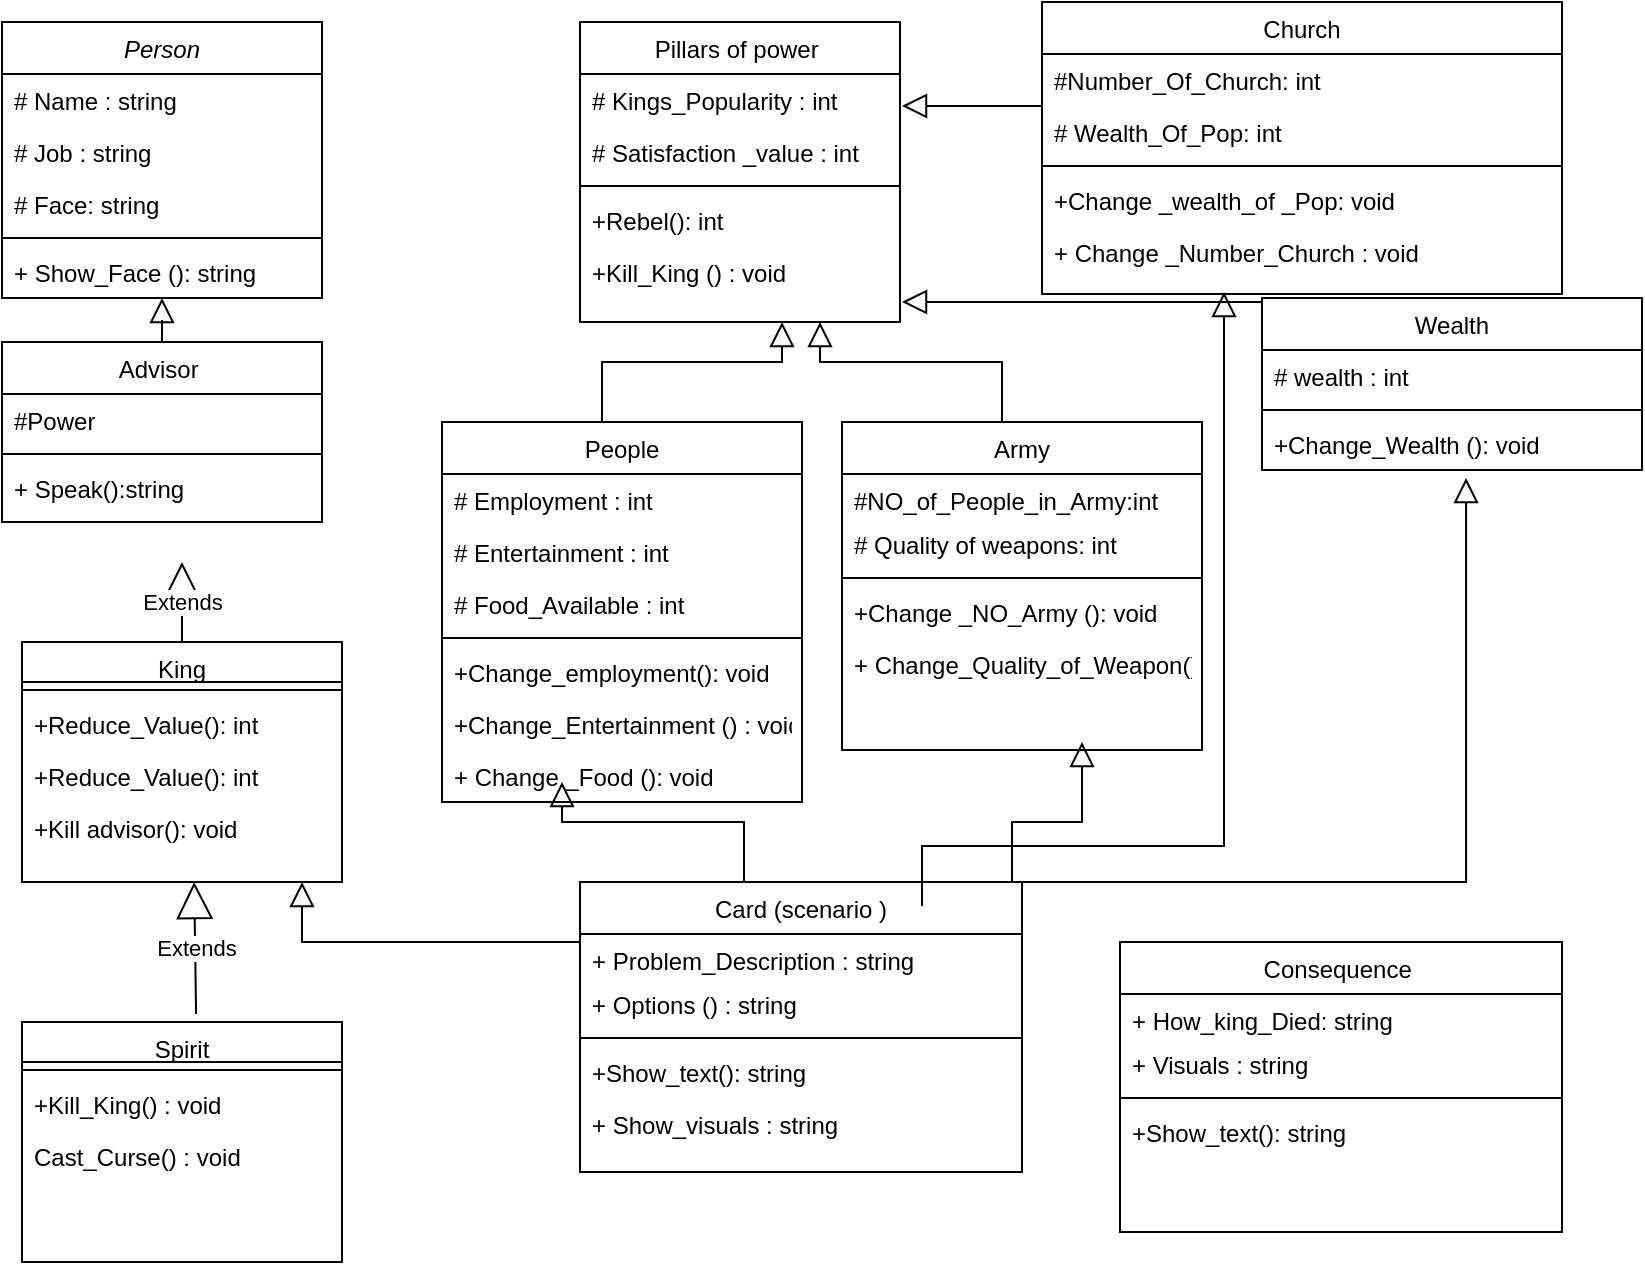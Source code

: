 <mxfile version="20.2.7" type="github"><diagram id="C5RBs43oDa-KdzZeNtuy" name="Page-1"><mxGraphModel dx="1065" dy="800" grid="1" gridSize="10" guides="1" tooltips="1" connect="1" arrows="1" fold="1" page="1" pageScale="1" pageWidth="827" pageHeight="1169" math="0" shadow="0"><root><mxCell id="WIyWlLk6GJQsqaUBKTNV-0"/><mxCell id="WIyWlLk6GJQsqaUBKTNV-1" parent="WIyWlLk6GJQsqaUBKTNV-0"/><mxCell id="zkfFHV4jXpPFQw0GAbJ--0" value="Person" style="swimlane;fontStyle=2;align=center;verticalAlign=top;childLayout=stackLayout;horizontal=1;startSize=26;horizontalStack=0;resizeParent=1;resizeLast=0;collapsible=1;marginBottom=0;rounded=0;shadow=0;strokeWidth=1;" parent="WIyWlLk6GJQsqaUBKTNV-1" vertex="1"><mxGeometry y="10" width="160" height="138" as="geometry"><mxRectangle x="220" y="120" width="160" height="26" as="alternateBounds"/></mxGeometry></mxCell><mxCell id="zkfFHV4jXpPFQw0GAbJ--1" value="# Name : string" style="text;align=left;verticalAlign=top;spacingLeft=4;spacingRight=4;overflow=hidden;rotatable=0;points=[[0,0.5],[1,0.5]];portConstraint=eastwest;" parent="zkfFHV4jXpPFQw0GAbJ--0" vertex="1"><mxGeometry y="26" width="160" height="26" as="geometry"/></mxCell><mxCell id="0gX9VI83qNNXE-XUlRoy-7" value="# Job : string" style="text;align=left;verticalAlign=top;spacingLeft=4;spacingRight=4;overflow=hidden;rotatable=0;points=[[0,0.5],[1,0.5]];portConstraint=eastwest;" vertex="1" parent="zkfFHV4jXpPFQw0GAbJ--0"><mxGeometry y="52" width="160" height="26" as="geometry"/></mxCell><mxCell id="0gX9VI83qNNXE-XUlRoy-6" value="# Face: string" style="text;align=left;verticalAlign=top;spacingLeft=4;spacingRight=4;overflow=hidden;rotatable=0;points=[[0,0.5],[1,0.5]];portConstraint=eastwest;" vertex="1" parent="zkfFHV4jXpPFQw0GAbJ--0"><mxGeometry y="78" width="160" height="26" as="geometry"/></mxCell><mxCell id="zkfFHV4jXpPFQw0GAbJ--4" value="" style="line;html=1;strokeWidth=1;align=left;verticalAlign=middle;spacingTop=-1;spacingLeft=3;spacingRight=3;rotatable=0;labelPosition=right;points=[];portConstraint=eastwest;" parent="zkfFHV4jXpPFQw0GAbJ--0" vertex="1"><mxGeometry y="104" width="160" height="8" as="geometry"/></mxCell><mxCell id="0gX9VI83qNNXE-XUlRoy-8" value="+ Show_Face (): string" style="text;align=left;verticalAlign=top;spacingLeft=4;spacingRight=4;overflow=hidden;rotatable=0;points=[[0,0.5],[1,0.5]];portConstraint=eastwest;" vertex="1" parent="zkfFHV4jXpPFQw0GAbJ--0"><mxGeometry y="112" width="160" height="26" as="geometry"/></mxCell><mxCell id="zkfFHV4jXpPFQw0GAbJ--13" value="Advisor " style="swimlane;fontStyle=0;align=center;verticalAlign=top;childLayout=stackLayout;horizontal=1;startSize=26;horizontalStack=0;resizeParent=1;resizeLast=0;collapsible=1;marginBottom=0;rounded=0;shadow=0;strokeWidth=1;" parent="WIyWlLk6GJQsqaUBKTNV-1" vertex="1"><mxGeometry y="170" width="160" height="90" as="geometry"><mxRectangle x="340" y="380" width="170" height="26" as="alternateBounds"/></mxGeometry></mxCell><mxCell id="zkfFHV4jXpPFQw0GAbJ--14" value="#Power" style="text;align=left;verticalAlign=top;spacingLeft=4;spacingRight=4;overflow=hidden;rotatable=0;points=[[0,0.5],[1,0.5]];portConstraint=eastwest;" parent="zkfFHV4jXpPFQw0GAbJ--13" vertex="1"><mxGeometry y="26" width="160" height="26" as="geometry"/></mxCell><mxCell id="zkfFHV4jXpPFQw0GAbJ--15" value="" style="line;html=1;strokeWidth=1;align=left;verticalAlign=middle;spacingTop=-1;spacingLeft=3;spacingRight=3;rotatable=0;labelPosition=right;points=[];portConstraint=eastwest;" parent="zkfFHV4jXpPFQw0GAbJ--13" vertex="1"><mxGeometry y="52" width="160" height="8" as="geometry"/></mxCell><mxCell id="0gX9VI83qNNXE-XUlRoy-9" value="+ Speak():string" style="text;align=left;verticalAlign=top;spacingLeft=4;spacingRight=4;overflow=hidden;rotatable=0;points=[[0,0.5],[1,0.5]];portConstraint=eastwest;" vertex="1" parent="zkfFHV4jXpPFQw0GAbJ--13"><mxGeometry y="60" width="160" height="26" as="geometry"/></mxCell><mxCell id="zkfFHV4jXpPFQw0GAbJ--16" value="" style="endArrow=block;endSize=10;endFill=0;shadow=0;strokeWidth=1;rounded=0;edgeStyle=elbowEdgeStyle;elbow=vertical;" parent="WIyWlLk6GJQsqaUBKTNV-1" source="zkfFHV4jXpPFQw0GAbJ--13" target="zkfFHV4jXpPFQw0GAbJ--0" edge="1"><mxGeometry width="160" relative="1" as="geometry"><mxPoint x="-10" y="263" as="sourcePoint"/><mxPoint x="90" y="161" as="targetPoint"/></mxGeometry></mxCell><mxCell id="zkfFHV4jXpPFQw0GAbJ--17" value="Pillars of power " style="swimlane;fontStyle=0;align=center;verticalAlign=top;childLayout=stackLayout;horizontal=1;startSize=26;horizontalStack=0;resizeParent=1;resizeLast=0;collapsible=1;marginBottom=0;rounded=0;shadow=0;strokeWidth=1;" parent="WIyWlLk6GJQsqaUBKTNV-1" vertex="1"><mxGeometry x="289" y="10" width="160" height="150" as="geometry"><mxRectangle x="550" y="140" width="160" height="26" as="alternateBounds"/></mxGeometry></mxCell><mxCell id="zkfFHV4jXpPFQw0GAbJ--18" value="# Kings_Popularity : int" style="text;align=left;verticalAlign=top;spacingLeft=4;spacingRight=4;overflow=hidden;rotatable=0;points=[[0,0.5],[1,0.5]];portConstraint=eastwest;" parent="zkfFHV4jXpPFQw0GAbJ--17" vertex="1"><mxGeometry y="26" width="160" height="26" as="geometry"/></mxCell><mxCell id="0gX9VI83qNNXE-XUlRoy-62" value="" style="endArrow=block;endSize=10;endFill=0;shadow=0;strokeWidth=1;rounded=0;edgeStyle=elbowEdgeStyle;elbow=vertical;exitX=0;exitY=0.25;exitDx=0;exitDy=0;" edge="1" parent="zkfFHV4jXpPFQw0GAbJ--17"><mxGeometry width="160" relative="1" as="geometry"><mxPoint x="231" y="52" as="sourcePoint"/><mxPoint x="161" y="42" as="targetPoint"/><Array as="points"><mxPoint x="201" y="42"/><mxPoint x="252" y="52"/></Array></mxGeometry></mxCell><mxCell id="zkfFHV4jXpPFQw0GAbJ--19" value="# Satisfaction _value : int" style="text;align=left;verticalAlign=top;spacingLeft=4;spacingRight=4;overflow=hidden;rotatable=0;points=[[0,0.5],[1,0.5]];portConstraint=eastwest;rounded=0;shadow=0;html=0;" parent="zkfFHV4jXpPFQw0GAbJ--17" vertex="1"><mxGeometry y="52" width="160" height="26" as="geometry"/></mxCell><mxCell id="zkfFHV4jXpPFQw0GAbJ--23" value="" style="line;html=1;strokeWidth=1;align=left;verticalAlign=middle;spacingTop=-1;spacingLeft=3;spacingRight=3;rotatable=0;labelPosition=right;points=[];portConstraint=eastwest;" parent="zkfFHV4jXpPFQw0GAbJ--17" vertex="1"><mxGeometry y="78" width="160" height="8" as="geometry"/></mxCell><mxCell id="zkfFHV4jXpPFQw0GAbJ--24" value="+Rebel(): int" style="text;align=left;verticalAlign=top;spacingLeft=4;spacingRight=4;overflow=hidden;rotatable=0;points=[[0,0.5],[1,0.5]];portConstraint=eastwest;" parent="zkfFHV4jXpPFQw0GAbJ--17" vertex="1"><mxGeometry y="86" width="160" height="26" as="geometry"/></mxCell><mxCell id="zkfFHV4jXpPFQw0GAbJ--25" value="+Kill_King () : void " style="text;align=left;verticalAlign=top;spacingLeft=4;spacingRight=4;overflow=hidden;rotatable=0;points=[[0,0.5],[1,0.5]];portConstraint=eastwest;" parent="zkfFHV4jXpPFQw0GAbJ--17" vertex="1"><mxGeometry y="112" width="160" height="26" as="geometry"/></mxCell><mxCell id="0gX9VI83qNNXE-XUlRoy-3" value="King" style="swimlane;fontStyle=0;align=center;verticalAlign=top;childLayout=stackLayout;horizontal=1;startSize=20;horizontalStack=0;resizeParent=1;resizeLast=0;collapsible=1;marginBottom=0;rounded=0;shadow=0;strokeWidth=1;" vertex="1" parent="WIyWlLk6GJQsqaUBKTNV-1"><mxGeometry x="10" y="320" width="160" height="120" as="geometry"><mxRectangle x="340" y="380" width="170" height="26" as="alternateBounds"/></mxGeometry></mxCell><mxCell id="0gX9VI83qNNXE-XUlRoy-5" value="" style="line;html=1;strokeWidth=1;align=left;verticalAlign=middle;spacingTop=-1;spacingLeft=3;spacingRight=3;rotatable=0;labelPosition=right;points=[];portConstraint=eastwest;" vertex="1" parent="0gX9VI83qNNXE-XUlRoy-3"><mxGeometry y="20" width="160" height="8" as="geometry"/></mxCell><mxCell id="0gX9VI83qNNXE-XUlRoy-4" value="+Reduce_Value(): int" style="text;align=left;verticalAlign=top;spacingLeft=4;spacingRight=4;overflow=hidden;rotatable=0;points=[[0,0.5],[1,0.5]];portConstraint=eastwest;" vertex="1" parent="0gX9VI83qNNXE-XUlRoy-3"><mxGeometry y="28" width="160" height="26" as="geometry"/></mxCell><mxCell id="0gX9VI83qNNXE-XUlRoy-11" value="+Reduce_Value(): int" style="text;align=left;verticalAlign=top;spacingLeft=4;spacingRight=4;overflow=hidden;rotatable=0;points=[[0,0.5],[1,0.5]];portConstraint=eastwest;" vertex="1" parent="0gX9VI83qNNXE-XUlRoy-3"><mxGeometry y="54" width="160" height="26" as="geometry"/></mxCell><mxCell id="0gX9VI83qNNXE-XUlRoy-12" value="+Kill advisor(): void" style="text;align=left;verticalAlign=top;spacingLeft=4;spacingRight=4;overflow=hidden;rotatable=0;points=[[0,0.5],[1,0.5]];portConstraint=eastwest;" vertex="1" parent="0gX9VI83qNNXE-XUlRoy-3"><mxGeometry y="80" width="160" height="26" as="geometry"/></mxCell><mxCell id="0gX9VI83qNNXE-XUlRoy-21" value="Extends" style="endArrow=block;endSize=16;endFill=0;html=1;rounded=0;exitX=0.544;exitY=-0.033;exitDx=0;exitDy=0;entryX=0.513;entryY=1;entryDx=0;entryDy=0;entryPerimeter=0;exitPerimeter=0;" edge="1" parent="0gX9VI83qNNXE-XUlRoy-3" source="0gX9VI83qNNXE-XUlRoy-13"><mxGeometry width="160" relative="1" as="geometry"><mxPoint x="84" y="174" as="sourcePoint"/><mxPoint x="86.08" y="120" as="targetPoint"/></mxGeometry></mxCell><mxCell id="0gX9VI83qNNXE-XUlRoy-13" value="Spirit" style="swimlane;fontStyle=0;align=center;verticalAlign=top;childLayout=stackLayout;horizontal=1;startSize=20;horizontalStack=0;resizeParent=1;resizeLast=0;collapsible=1;marginBottom=0;rounded=0;shadow=0;strokeWidth=1;" vertex="1" parent="WIyWlLk6GJQsqaUBKTNV-1"><mxGeometry x="10" y="510" width="160" height="120" as="geometry"><mxRectangle x="340" y="380" width="170" height="26" as="alternateBounds"/></mxGeometry></mxCell><mxCell id="0gX9VI83qNNXE-XUlRoy-14" value="" style="line;html=1;strokeWidth=1;align=left;verticalAlign=middle;spacingTop=-1;spacingLeft=3;spacingRight=3;rotatable=0;labelPosition=right;points=[];portConstraint=eastwest;" vertex="1" parent="0gX9VI83qNNXE-XUlRoy-13"><mxGeometry y="20" width="160" height="8" as="geometry"/></mxCell><mxCell id="0gX9VI83qNNXE-XUlRoy-15" value="+Kill_King() : void" style="text;align=left;verticalAlign=top;spacingLeft=4;spacingRight=4;overflow=hidden;rotatable=0;points=[[0,0.5],[1,0.5]];portConstraint=eastwest;" vertex="1" parent="0gX9VI83qNNXE-XUlRoy-13"><mxGeometry y="28" width="160" height="26" as="geometry"/></mxCell><mxCell id="0gX9VI83qNNXE-XUlRoy-18" value="Cast_Curse() : void" style="text;align=left;verticalAlign=top;spacingLeft=4;spacingRight=4;overflow=hidden;rotatable=0;points=[[0,0.5],[1,0.5]];portConstraint=eastwest;" vertex="1" parent="0gX9VI83qNNXE-XUlRoy-13"><mxGeometry y="54" width="160" height="26" as="geometry"/></mxCell><mxCell id="0gX9VI83qNNXE-XUlRoy-20" value="Extends" style="endArrow=block;endSize=16;endFill=0;html=1;rounded=0;exitX=0.5;exitY=0;exitDx=0;exitDy=0;" edge="1" parent="WIyWlLk6GJQsqaUBKTNV-1" source="0gX9VI83qNNXE-XUlRoy-3"><mxGeometry width="160" relative="1" as="geometry"><mxPoint x="150" y="290" as="sourcePoint"/><mxPoint x="90" y="280" as="targetPoint"/></mxGeometry></mxCell><mxCell id="0gX9VI83qNNXE-XUlRoy-22" value="" style="endArrow=block;endSize=10;endFill=0;shadow=0;strokeWidth=1;rounded=0;edgeStyle=elbowEdgeStyle;elbow=vertical;" edge="1" parent="WIyWlLk6GJQsqaUBKTNV-1"><mxGeometry width="160" relative="1" as="geometry"><mxPoint x="300" y="210" as="sourcePoint"/><mxPoint x="390" y="160" as="targetPoint"/><Array as="points"><mxPoint x="350" y="180"/></Array></mxGeometry></mxCell><mxCell id="0gX9VI83qNNXE-XUlRoy-23" value="People" style="swimlane;fontStyle=0;align=center;verticalAlign=top;childLayout=stackLayout;horizontal=1;startSize=26;horizontalStack=0;resizeParent=1;resizeLast=0;collapsible=1;marginBottom=0;rounded=0;shadow=0;strokeWidth=1;" vertex="1" parent="WIyWlLk6GJQsqaUBKTNV-1"><mxGeometry x="220" y="210" width="180" height="190" as="geometry"><mxRectangle x="550" y="140" width="160" height="26" as="alternateBounds"/></mxGeometry></mxCell><mxCell id="0gX9VI83qNNXE-XUlRoy-41" value="# Employment : int" style="text;align=left;verticalAlign=top;spacingLeft=4;spacingRight=4;overflow=hidden;rotatable=0;points=[[0,0.5],[1,0.5]];portConstraint=eastwest;rounded=0;shadow=0;html=0;" vertex="1" parent="0gX9VI83qNNXE-XUlRoy-23"><mxGeometry y="26" width="180" height="26" as="geometry"/></mxCell><mxCell id="0gX9VI83qNNXE-XUlRoy-42" value="# Entertainment : int" style="text;align=left;verticalAlign=top;spacingLeft=4;spacingRight=4;overflow=hidden;rotatable=0;points=[[0,0.5],[1,0.5]];portConstraint=eastwest;rounded=0;shadow=0;html=0;" vertex="1" parent="0gX9VI83qNNXE-XUlRoy-23"><mxGeometry y="52" width="180" height="26" as="geometry"/></mxCell><mxCell id="0gX9VI83qNNXE-XUlRoy-43" value="# Food_Available : int" style="text;align=left;verticalAlign=top;spacingLeft=4;spacingRight=4;overflow=hidden;rotatable=0;points=[[0,0.5],[1,0.5]];portConstraint=eastwest;rounded=0;shadow=0;html=0;" vertex="1" parent="0gX9VI83qNNXE-XUlRoy-23"><mxGeometry y="78" width="180" height="26" as="geometry"/></mxCell><mxCell id="0gX9VI83qNNXE-XUlRoy-26" value="" style="line;html=1;strokeWidth=1;align=left;verticalAlign=middle;spacingTop=-1;spacingLeft=3;spacingRight=3;rotatable=0;labelPosition=right;points=[];portConstraint=eastwest;" vertex="1" parent="0gX9VI83qNNXE-XUlRoy-23"><mxGeometry y="104" width="180" height="8" as="geometry"/></mxCell><mxCell id="0gX9VI83qNNXE-XUlRoy-70" value="+Change_employment(): void" style="text;align=left;verticalAlign=top;spacingLeft=4;spacingRight=4;overflow=hidden;rotatable=0;points=[[0,0.5],[1,0.5]];portConstraint=eastwest;rounded=0;shadow=0;html=0;" vertex="1" parent="0gX9VI83qNNXE-XUlRoy-23"><mxGeometry y="112" width="180" height="26" as="geometry"/></mxCell><mxCell id="0gX9VI83qNNXE-XUlRoy-75" value="+Change_Entertainment () : void" style="text;align=left;verticalAlign=top;spacingLeft=4;spacingRight=4;overflow=hidden;rotatable=0;points=[[0,0.5],[1,0.5]];portConstraint=eastwest;rounded=0;shadow=0;html=0;" vertex="1" parent="0gX9VI83qNNXE-XUlRoy-23"><mxGeometry y="138" width="180" height="26" as="geometry"/></mxCell><mxCell id="0gX9VI83qNNXE-XUlRoy-83" value="+ Change _Food (): void" style="text;align=left;verticalAlign=top;spacingLeft=4;spacingRight=4;overflow=hidden;rotatable=0;points=[[0,0.5],[1,0.5]];portConstraint=eastwest;rounded=0;shadow=0;html=0;" vertex="1" parent="0gX9VI83qNNXE-XUlRoy-23"><mxGeometry y="164" width="180" height="26" as="geometry"/></mxCell><mxCell id="0gX9VI83qNNXE-XUlRoy-44" value="Army" style="swimlane;fontStyle=0;align=center;verticalAlign=top;childLayout=stackLayout;horizontal=1;startSize=26;horizontalStack=0;resizeParent=1;resizeLast=0;collapsible=1;marginBottom=0;rounded=0;shadow=0;strokeWidth=1;" vertex="1" parent="WIyWlLk6GJQsqaUBKTNV-1"><mxGeometry x="420" y="210" width="180" height="164" as="geometry"><mxRectangle x="550" y="140" width="160" height="26" as="alternateBounds"/></mxGeometry></mxCell><mxCell id="0gX9VI83qNNXE-XUlRoy-45" value="#NO_of_People_in_Army:int" style="text;align=left;verticalAlign=top;spacingLeft=4;spacingRight=4;overflow=hidden;rotatable=0;points=[[0,0.5],[1,0.5]];portConstraint=eastwest;rounded=0;shadow=0;html=0;" vertex="1" parent="0gX9VI83qNNXE-XUlRoy-44"><mxGeometry y="26" width="180" height="22" as="geometry"/></mxCell><mxCell id="0gX9VI83qNNXE-XUlRoy-46" value="# Quality of weapons: int" style="text;align=left;verticalAlign=top;spacingLeft=4;spacingRight=4;overflow=hidden;rotatable=0;points=[[0,0.5],[1,0.5]];portConstraint=eastwest;rounded=0;shadow=0;html=0;" vertex="1" parent="0gX9VI83qNNXE-XUlRoy-44"><mxGeometry y="48" width="180" height="26" as="geometry"/></mxCell><mxCell id="0gX9VI83qNNXE-XUlRoy-48" value="" style="line;html=1;strokeWidth=1;align=left;verticalAlign=middle;spacingTop=-1;spacingLeft=3;spacingRight=3;rotatable=0;labelPosition=right;points=[];portConstraint=eastwest;" vertex="1" parent="0gX9VI83qNNXE-XUlRoy-44"><mxGeometry y="74" width="180" height="8" as="geometry"/></mxCell><mxCell id="0gX9VI83qNNXE-XUlRoy-85" value="+Change _NO_Army (): void&#10;" style="text;align=left;verticalAlign=top;spacingLeft=4;spacingRight=4;overflow=hidden;rotatable=0;points=[[0,0.5],[1,0.5]];portConstraint=eastwest;rounded=0;shadow=0;html=0;" vertex="1" parent="0gX9VI83qNNXE-XUlRoy-44"><mxGeometry y="82" width="180" height="26" as="geometry"/></mxCell><mxCell id="0gX9VI83qNNXE-XUlRoy-86" value="+ Change_Quality_of_Weapon():int" style="text;align=left;verticalAlign=top;spacingLeft=4;spacingRight=4;overflow=hidden;rotatable=0;points=[[0,0.5],[1,0.5]];portConstraint=eastwest;rounded=0;shadow=0;html=0;" vertex="1" parent="0gX9VI83qNNXE-XUlRoy-44"><mxGeometry y="108" width="180" height="26" as="geometry"/></mxCell><mxCell id="0gX9VI83qNNXE-XUlRoy-51" value="" style="endArrow=block;endSize=10;endFill=0;shadow=0;strokeWidth=1;rounded=0;edgeStyle=elbowEdgeStyle;elbow=vertical;entryX=0.75;entryY=1;entryDx=0;entryDy=0;" edge="1" parent="WIyWlLk6GJQsqaUBKTNV-1" target="zkfFHV4jXpPFQw0GAbJ--17"><mxGeometry width="160" relative="1" as="geometry"><mxPoint x="500" y="210" as="sourcePoint"/><mxPoint x="410" y="170" as="targetPoint"/><Array as="points"><mxPoint x="550" y="180"/></Array></mxGeometry></mxCell><mxCell id="0gX9VI83qNNXE-XUlRoy-52" value="Church" style="swimlane;fontStyle=0;align=center;verticalAlign=top;childLayout=stackLayout;horizontal=1;startSize=26;horizontalStack=0;resizeParent=1;resizeLast=0;collapsible=1;marginBottom=0;rounded=0;shadow=0;strokeWidth=1;" vertex="1" parent="WIyWlLk6GJQsqaUBKTNV-1"><mxGeometry x="520" width="260" height="146" as="geometry"><mxRectangle x="550" y="140" width="160" height="26" as="alternateBounds"/></mxGeometry></mxCell><mxCell id="0gX9VI83qNNXE-XUlRoy-53" value="#Number_Of_Church: int" style="text;align=left;verticalAlign=top;spacingLeft=4;spacingRight=4;overflow=hidden;rotatable=0;points=[[0,0.5],[1,0.5]];portConstraint=eastwest;rounded=0;shadow=0;html=0;" vertex="1" parent="0gX9VI83qNNXE-XUlRoy-52"><mxGeometry y="26" width="260" height="26" as="geometry"/></mxCell><mxCell id="0gX9VI83qNNXE-XUlRoy-54" value="# Wealth_Of_Pop: int" style="text;align=left;verticalAlign=top;spacingLeft=4;spacingRight=4;overflow=hidden;rotatable=0;points=[[0,0.5],[1,0.5]];portConstraint=eastwest;rounded=0;shadow=0;html=0;" vertex="1" parent="0gX9VI83qNNXE-XUlRoy-52"><mxGeometry y="52" width="260" height="26" as="geometry"/></mxCell><mxCell id="0gX9VI83qNNXE-XUlRoy-55" value="" style="line;html=1;strokeWidth=1;align=left;verticalAlign=middle;spacingTop=-1;spacingLeft=3;spacingRight=3;rotatable=0;labelPosition=right;points=[];portConstraint=eastwest;" vertex="1" parent="0gX9VI83qNNXE-XUlRoy-52"><mxGeometry y="78" width="260" height="8" as="geometry"/></mxCell><mxCell id="0gX9VI83qNNXE-XUlRoy-90" value="+Change _wealth_of _Pop: void" style="text;align=left;verticalAlign=top;spacingLeft=4;spacingRight=4;overflow=hidden;rotatable=0;points=[[0,0.5],[1,0.5]];portConstraint=eastwest;rounded=0;shadow=0;html=0;" vertex="1" parent="0gX9VI83qNNXE-XUlRoy-52"><mxGeometry y="86" width="260" height="26" as="geometry"/></mxCell><mxCell id="0gX9VI83qNNXE-XUlRoy-91" style="edgeStyle=orthogonalEdgeStyle;rounded=0;orthogonalLoop=1;jettySize=auto;html=1;exitX=1;exitY=0.5;exitDx=0;exitDy=0;" edge="1" parent="0gX9VI83qNNXE-XUlRoy-52" source="0gX9VI83qNNXE-XUlRoy-53" target="0gX9VI83qNNXE-XUlRoy-53"><mxGeometry relative="1" as="geometry"/></mxCell><mxCell id="0gX9VI83qNNXE-XUlRoy-92" value="+ Change _Number_Church : void" style="text;align=left;verticalAlign=top;spacingLeft=4;spacingRight=4;overflow=hidden;rotatable=0;points=[[0,0.5],[1,0.5]];portConstraint=eastwest;rounded=0;shadow=0;html=0;" vertex="1" parent="0gX9VI83qNNXE-XUlRoy-52"><mxGeometry y="112" width="260" height="34" as="geometry"/></mxCell><mxCell id="0gX9VI83qNNXE-XUlRoy-56" value="Wealth" style="swimlane;fontStyle=0;align=center;verticalAlign=top;childLayout=stackLayout;horizontal=1;startSize=26;horizontalStack=0;resizeParent=1;resizeLast=0;collapsible=1;marginBottom=0;rounded=0;shadow=0;strokeWidth=1;" vertex="1" parent="WIyWlLk6GJQsqaUBKTNV-1"><mxGeometry x="630" y="148" width="190" height="86" as="geometry"><mxRectangle x="550" y="140" width="160" height="26" as="alternateBounds"/></mxGeometry></mxCell><mxCell id="0gX9VI83qNNXE-XUlRoy-57" value="# wealth : int" style="text;align=left;verticalAlign=top;spacingLeft=4;spacingRight=4;overflow=hidden;rotatable=0;points=[[0,0.5],[1,0.5]];portConstraint=eastwest;rounded=0;shadow=0;html=0;" vertex="1" parent="0gX9VI83qNNXE-XUlRoy-56"><mxGeometry y="26" width="190" height="26" as="geometry"/></mxCell><mxCell id="0gX9VI83qNNXE-XUlRoy-59" value="" style="line;html=1;strokeWidth=1;align=left;verticalAlign=middle;spacingTop=-1;spacingLeft=3;spacingRight=3;rotatable=0;labelPosition=right;points=[];portConstraint=eastwest;" vertex="1" parent="0gX9VI83qNNXE-XUlRoy-56"><mxGeometry y="52" width="190" height="8" as="geometry"/></mxCell><mxCell id="0gX9VI83qNNXE-XUlRoy-87" value="+Change_Wealth (): void" style="text;align=left;verticalAlign=top;spacingLeft=4;spacingRight=4;overflow=hidden;rotatable=0;points=[[0,0.5],[1,0.5]];portConstraint=eastwest;rounded=0;shadow=0;html=0;" vertex="1" parent="0gX9VI83qNNXE-XUlRoy-56"><mxGeometry y="60" width="190" height="26" as="geometry"/></mxCell><mxCell id="0gX9VI83qNNXE-XUlRoy-61" value="" style="endArrow=block;endSize=10;endFill=0;shadow=0;strokeWidth=1;rounded=0;edgeStyle=elbowEdgeStyle;elbow=vertical;exitX=0;exitY=0.25;exitDx=0;exitDy=0;" edge="1" parent="WIyWlLk6GJQsqaUBKTNV-1" source="0gX9VI83qNNXE-XUlRoy-56"><mxGeometry width="160" relative="1" as="geometry"><mxPoint x="611" y="190" as="sourcePoint"/><mxPoint x="450" y="150" as="targetPoint"/><Array as="points"><mxPoint x="610" y="150"/><mxPoint x="661" y="160"/></Array></mxGeometry></mxCell><mxCell id="0gX9VI83qNNXE-XUlRoy-63" value="Card (scenario )" style="swimlane;fontStyle=0;align=center;verticalAlign=top;childLayout=stackLayout;horizontal=1;startSize=26;horizontalStack=0;resizeParent=1;resizeLast=0;collapsible=1;marginBottom=0;rounded=0;shadow=0;strokeWidth=1;" vertex="1" parent="WIyWlLk6GJQsqaUBKTNV-1"><mxGeometry x="289" y="440" width="221" height="145" as="geometry"><mxRectangle x="550" y="140" width="160" height="26" as="alternateBounds"/></mxGeometry></mxCell><mxCell id="0gX9VI83qNNXE-XUlRoy-64" value="+ Problem_Description : string" style="text;align=left;verticalAlign=top;spacingLeft=4;spacingRight=4;overflow=hidden;rotatable=0;points=[[0,0.5],[1,0.5]];portConstraint=eastwest;" vertex="1" parent="0gX9VI83qNNXE-XUlRoy-63"><mxGeometry y="26" width="221" height="22" as="geometry"/></mxCell><mxCell id="0gX9VI83qNNXE-XUlRoy-66" value="+ Options () : string" style="text;align=left;verticalAlign=top;spacingLeft=4;spacingRight=4;overflow=hidden;rotatable=0;points=[[0,0.5],[1,0.5]];portConstraint=eastwest;rounded=0;shadow=0;html=0;" vertex="1" parent="0gX9VI83qNNXE-XUlRoy-63"><mxGeometry y="48" width="221" height="26" as="geometry"/></mxCell><mxCell id="0gX9VI83qNNXE-XUlRoy-67" value="" style="line;html=1;strokeWidth=1;align=left;verticalAlign=middle;spacingTop=-1;spacingLeft=3;spacingRight=3;rotatable=0;labelPosition=right;points=[];portConstraint=eastwest;" vertex="1" parent="0gX9VI83qNNXE-XUlRoy-63"><mxGeometry y="74" width="221" height="8" as="geometry"/></mxCell><mxCell id="0gX9VI83qNNXE-XUlRoy-105" value="+Show_text(): string" style="text;align=left;verticalAlign=top;spacingLeft=4;spacingRight=4;overflow=hidden;rotatable=0;points=[[0,0.5],[1,0.5]];portConstraint=eastwest;" vertex="1" parent="0gX9VI83qNNXE-XUlRoy-63"><mxGeometry y="82" width="221" height="26" as="geometry"/></mxCell><mxCell id="0gX9VI83qNNXE-XUlRoy-104" value="+ Show_visuals : string" style="text;align=left;verticalAlign=top;spacingLeft=4;spacingRight=4;overflow=hidden;rotatable=0;points=[[0,0.5],[1,0.5]];portConstraint=eastwest;" vertex="1" parent="0gX9VI83qNNXE-XUlRoy-63"><mxGeometry y="108" width="221" height="26" as="geometry"/></mxCell><mxCell id="0gX9VI83qNNXE-XUlRoy-94" value="" style="endArrow=block;endSize=10;endFill=0;shadow=0;strokeWidth=1;rounded=0;edgeStyle=elbowEdgeStyle;elbow=vertical;entryX=0.75;entryY=1;entryDx=0;entryDy=0;" edge="1" parent="WIyWlLk6GJQsqaUBKTNV-1"><mxGeometry width="160" relative="1" as="geometry"><mxPoint x="371" y="440" as="sourcePoint"/><mxPoint x="280" y="390" as="targetPoint"/><Array as="points"><mxPoint x="421" y="410"/></Array></mxGeometry></mxCell><mxCell id="0gX9VI83qNNXE-XUlRoy-95" value="" style="endArrow=block;endSize=10;endFill=0;shadow=0;strokeWidth=1;rounded=0;edgeStyle=elbowEdgeStyle;elbow=vertical;" edge="1" parent="WIyWlLk6GJQsqaUBKTNV-1"><mxGeometry width="160" relative="1" as="geometry"><mxPoint x="505" y="440" as="sourcePoint"/><mxPoint x="540" y="370" as="targetPoint"/><Array as="points"><mxPoint x="555" y="410"/></Array></mxGeometry></mxCell><mxCell id="0gX9VI83qNNXE-XUlRoy-96" value="" style="endArrow=block;endSize=10;endFill=0;shadow=0;strokeWidth=1;rounded=0;edgeStyle=elbowEdgeStyle;elbow=vertical;entryX=0.537;entryY=1.154;entryDx=0;entryDy=0;entryPerimeter=0;" edge="1" parent="WIyWlLk6GJQsqaUBKTNV-1" target="0gX9VI83qNNXE-XUlRoy-87"><mxGeometry width="160" relative="1" as="geometry"><mxPoint x="510" y="470" as="sourcePoint"/><mxPoint x="545" y="410" as="targetPoint"/><Array as="points"><mxPoint x="560" y="440"/></Array></mxGeometry></mxCell><mxCell id="0gX9VI83qNNXE-XUlRoy-97" value="" style="endArrow=block;endSize=10;endFill=0;shadow=0;strokeWidth=1;rounded=0;edgeStyle=elbowEdgeStyle;elbow=vertical;entryX=0.35;entryY=0.971;entryDx=0;entryDy=0;entryPerimeter=0;" edge="1" parent="WIyWlLk6GJQsqaUBKTNV-1" target="0gX9VI83qNNXE-XUlRoy-92"><mxGeometry width="160" relative="1" as="geometry"><mxPoint x="460" y="452" as="sourcePoint"/><mxPoint x="682.03" y="220.004" as="targetPoint"/><Array as="points"><mxPoint x="510" y="422"/></Array></mxGeometry></mxCell><mxCell id="0gX9VI83qNNXE-XUlRoy-98" value="" style="endArrow=block;endSize=10;endFill=0;shadow=0;strokeWidth=1;rounded=0;edgeStyle=elbowEdgeStyle;elbow=vertical;exitX=0;exitY=0.5;exitDx=0;exitDy=0;" edge="1" parent="WIyWlLk6GJQsqaUBKTNV-1" source="0gX9VI83qNNXE-XUlRoy-64"><mxGeometry width="160" relative="1" as="geometry"><mxPoint x="281" y="480" as="sourcePoint"/><mxPoint x="150" y="440" as="targetPoint"/><Array as="points"><mxPoint x="230" y="470"/></Array></mxGeometry></mxCell><mxCell id="0gX9VI83qNNXE-XUlRoy-99" value="Consequence " style="swimlane;fontStyle=0;align=center;verticalAlign=top;childLayout=stackLayout;horizontal=1;startSize=26;horizontalStack=0;resizeParent=1;resizeLast=0;collapsible=1;marginBottom=0;rounded=0;shadow=0;strokeWidth=1;" vertex="1" parent="WIyWlLk6GJQsqaUBKTNV-1"><mxGeometry x="559" y="470" width="221" height="145" as="geometry"><mxRectangle x="550" y="140" width="160" height="26" as="alternateBounds"/></mxGeometry></mxCell><mxCell id="0gX9VI83qNNXE-XUlRoy-100" value="+ How_king_Died: string" style="text;align=left;verticalAlign=top;spacingLeft=4;spacingRight=4;overflow=hidden;rotatable=0;points=[[0,0.5],[1,0.5]];portConstraint=eastwest;" vertex="1" parent="0gX9VI83qNNXE-XUlRoy-99"><mxGeometry y="26" width="221" height="22" as="geometry"/></mxCell><mxCell id="0gX9VI83qNNXE-XUlRoy-101" value="+ Visuals : string " style="text;align=left;verticalAlign=top;spacingLeft=4;spacingRight=4;overflow=hidden;rotatable=0;points=[[0,0.5],[1,0.5]];portConstraint=eastwest;rounded=0;shadow=0;html=0;" vertex="1" parent="0gX9VI83qNNXE-XUlRoy-99"><mxGeometry y="48" width="221" height="26" as="geometry"/></mxCell><mxCell id="0gX9VI83qNNXE-XUlRoy-102" value="" style="line;html=1;strokeWidth=1;align=left;verticalAlign=middle;spacingTop=-1;spacingLeft=3;spacingRight=3;rotatable=0;labelPosition=right;points=[];portConstraint=eastwest;" vertex="1" parent="0gX9VI83qNNXE-XUlRoy-99"><mxGeometry y="74" width="221" height="8" as="geometry"/></mxCell><mxCell id="0gX9VI83qNNXE-XUlRoy-103" value="+Show_text(): string" style="text;align=left;verticalAlign=top;spacingLeft=4;spacingRight=4;overflow=hidden;rotatable=0;points=[[0,0.5],[1,0.5]];portConstraint=eastwest;" vertex="1" parent="0gX9VI83qNNXE-XUlRoy-99"><mxGeometry y="82" width="221" height="26" as="geometry"/></mxCell></root></mxGraphModel></diagram></mxfile>